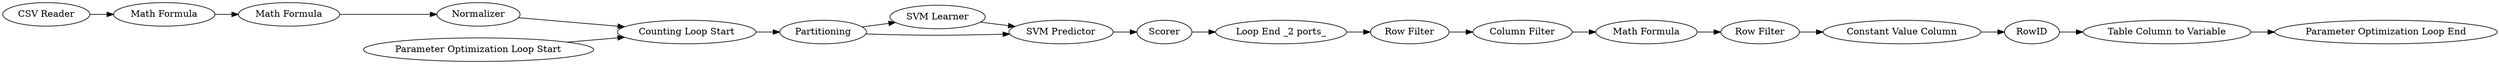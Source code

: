digraph {
	13 -> 14
	2 -> 3
	12 -> 13
	18 -> 19
	8 -> 6
	10 -> 8
	11 -> 12
	20 -> 17
	1 -> 2
	9 -> 11
	14 -> 18
	6 -> 7
	7 -> 9
	4 -> 10
	3 -> 4
	19 -> 20
	8 -> 7
	17 -> 16
	15 -> 10
	7 [label="SVM Predictor"]
	9 [label=Scorer]
	18 [label="Row Filter"]
	8 [label=Partitioning]
	17 [label="Table Column to Variable"]
	3 [label="Math Formula"]
	19 [label="Constant Value Column"]
	6 [label="SVM Learner"]
	15 [label="Parameter Optimization Loop Start"]
	12 [label="Row Filter"]
	10 [label="Counting Loop Start"]
	16 [label="Parameter Optimization Loop End"]
	1 [label="CSV Reader"]
	11 [label="Loop End _2 ports_"]
	4 [label=Normalizer]
	14 [label="Math Formula"]
	13 [label="Column Filter"]
	20 [label=RowID]
	2 [label="Math Formula"]
	rankdir=LR
}
